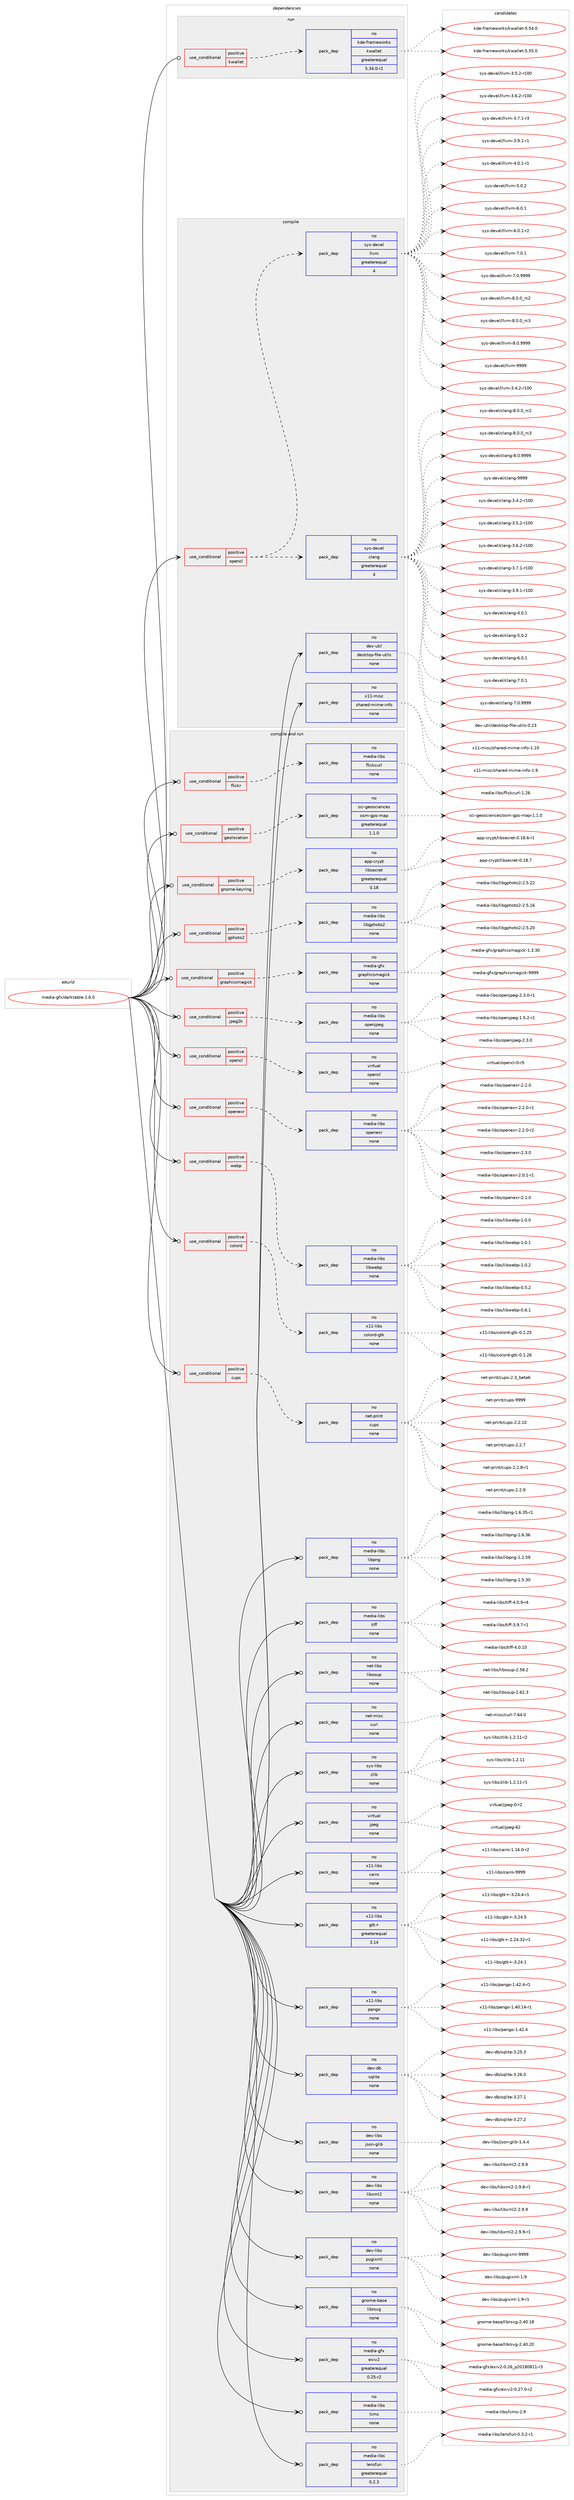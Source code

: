 digraph prolog {

# *************
# Graph options
# *************

newrank=true;
concentrate=true;
compound=true;
graph [rankdir=LR,fontname=Helvetica,fontsize=10,ranksep=1.5];#, ranksep=2.5, nodesep=0.2];
edge  [arrowhead=vee];
node  [fontname=Helvetica,fontsize=10];

# **********
# The ebuild
# **********

subgraph cluster_leftcol {
color=gray;
rank=same;
label=<<i>ebuild</i>>;
id [label="media-gfx/darktable-2.6.0", color=red, width=4, href="../media-gfx/darktable-2.6.0.svg"];
}

# ****************
# The dependencies
# ****************

subgraph cluster_midcol {
color=gray;
label=<<i>dependencies</i>>;
subgraph cluster_compile {
fillcolor="#eeeeee";
style=filled;
label=<<i>compile</i>>;
subgraph cond432153 {
dependency1602205 [label=<<TABLE BORDER="0" CELLBORDER="1" CELLSPACING="0" CELLPADDING="4"><TR><TD ROWSPAN="3" CELLPADDING="10">use_conditional</TD></TR><TR><TD>positive</TD></TR><TR><TD>opencl</TD></TR></TABLE>>, shape=none, color=red];
subgraph pack1144505 {
dependency1602206 [label=<<TABLE BORDER="0" CELLBORDER="1" CELLSPACING="0" CELLPADDING="4" WIDTH="220"><TR><TD ROWSPAN="6" CELLPADDING="30">pack_dep</TD></TR><TR><TD WIDTH="110">no</TD></TR><TR><TD>sys-devel</TD></TR><TR><TD>clang</TD></TR><TR><TD>greaterequal</TD></TR><TR><TD>4</TD></TR></TABLE>>, shape=none, color=blue];
}
dependency1602205:e -> dependency1602206:w [weight=20,style="dashed",arrowhead="vee"];
subgraph pack1144506 {
dependency1602207 [label=<<TABLE BORDER="0" CELLBORDER="1" CELLSPACING="0" CELLPADDING="4" WIDTH="220"><TR><TD ROWSPAN="6" CELLPADDING="30">pack_dep</TD></TR><TR><TD WIDTH="110">no</TD></TR><TR><TD>sys-devel</TD></TR><TR><TD>llvm</TD></TR><TR><TD>greaterequal</TD></TR><TR><TD>4</TD></TR></TABLE>>, shape=none, color=blue];
}
dependency1602205:e -> dependency1602207:w [weight=20,style="dashed",arrowhead="vee"];
}
id:e -> dependency1602205:w [weight=20,style="solid",arrowhead="vee"];
subgraph pack1144507 {
dependency1602208 [label=<<TABLE BORDER="0" CELLBORDER="1" CELLSPACING="0" CELLPADDING="4" WIDTH="220"><TR><TD ROWSPAN="6" CELLPADDING="30">pack_dep</TD></TR><TR><TD WIDTH="110">no</TD></TR><TR><TD>dev-util</TD></TR><TR><TD>desktop-file-utils</TD></TR><TR><TD>none</TD></TR><TR><TD></TD></TR></TABLE>>, shape=none, color=blue];
}
id:e -> dependency1602208:w [weight=20,style="solid",arrowhead="vee"];
subgraph pack1144508 {
dependency1602209 [label=<<TABLE BORDER="0" CELLBORDER="1" CELLSPACING="0" CELLPADDING="4" WIDTH="220"><TR><TD ROWSPAN="6" CELLPADDING="30">pack_dep</TD></TR><TR><TD WIDTH="110">no</TD></TR><TR><TD>x11-misc</TD></TR><TR><TD>shared-mime-info</TD></TR><TR><TD>none</TD></TR><TR><TD></TD></TR></TABLE>>, shape=none, color=blue];
}
id:e -> dependency1602209:w [weight=20,style="solid",arrowhead="vee"];
}
subgraph cluster_compileandrun {
fillcolor="#eeeeee";
style=filled;
label=<<i>compile and run</i>>;
subgraph cond432154 {
dependency1602210 [label=<<TABLE BORDER="0" CELLBORDER="1" CELLSPACING="0" CELLPADDING="4"><TR><TD ROWSPAN="3" CELLPADDING="10">use_conditional</TD></TR><TR><TD>positive</TD></TR><TR><TD>colord</TD></TR></TABLE>>, shape=none, color=red];
subgraph pack1144509 {
dependency1602211 [label=<<TABLE BORDER="0" CELLBORDER="1" CELLSPACING="0" CELLPADDING="4" WIDTH="220"><TR><TD ROWSPAN="6" CELLPADDING="30">pack_dep</TD></TR><TR><TD WIDTH="110">no</TD></TR><TR><TD>x11-libs</TD></TR><TR><TD>colord-gtk</TD></TR><TR><TD>none</TD></TR><TR><TD></TD></TR></TABLE>>, shape=none, color=blue];
}
dependency1602210:e -> dependency1602211:w [weight=20,style="dashed",arrowhead="vee"];
}
id:e -> dependency1602210:w [weight=20,style="solid",arrowhead="odotvee"];
subgraph cond432155 {
dependency1602212 [label=<<TABLE BORDER="0" CELLBORDER="1" CELLSPACING="0" CELLPADDING="4"><TR><TD ROWSPAN="3" CELLPADDING="10">use_conditional</TD></TR><TR><TD>positive</TD></TR><TR><TD>cups</TD></TR></TABLE>>, shape=none, color=red];
subgraph pack1144510 {
dependency1602213 [label=<<TABLE BORDER="0" CELLBORDER="1" CELLSPACING="0" CELLPADDING="4" WIDTH="220"><TR><TD ROWSPAN="6" CELLPADDING="30">pack_dep</TD></TR><TR><TD WIDTH="110">no</TD></TR><TR><TD>net-print</TD></TR><TR><TD>cups</TD></TR><TR><TD>none</TD></TR><TR><TD></TD></TR></TABLE>>, shape=none, color=blue];
}
dependency1602212:e -> dependency1602213:w [weight=20,style="dashed",arrowhead="vee"];
}
id:e -> dependency1602212:w [weight=20,style="solid",arrowhead="odotvee"];
subgraph cond432156 {
dependency1602214 [label=<<TABLE BORDER="0" CELLBORDER="1" CELLSPACING="0" CELLPADDING="4"><TR><TD ROWSPAN="3" CELLPADDING="10">use_conditional</TD></TR><TR><TD>positive</TD></TR><TR><TD>flickr</TD></TR></TABLE>>, shape=none, color=red];
subgraph pack1144511 {
dependency1602215 [label=<<TABLE BORDER="0" CELLBORDER="1" CELLSPACING="0" CELLPADDING="4" WIDTH="220"><TR><TD ROWSPAN="6" CELLPADDING="30">pack_dep</TD></TR><TR><TD WIDTH="110">no</TD></TR><TR><TD>media-libs</TD></TR><TR><TD>flickcurl</TD></TR><TR><TD>none</TD></TR><TR><TD></TD></TR></TABLE>>, shape=none, color=blue];
}
dependency1602214:e -> dependency1602215:w [weight=20,style="dashed",arrowhead="vee"];
}
id:e -> dependency1602214:w [weight=20,style="solid",arrowhead="odotvee"];
subgraph cond432157 {
dependency1602216 [label=<<TABLE BORDER="0" CELLBORDER="1" CELLSPACING="0" CELLPADDING="4"><TR><TD ROWSPAN="3" CELLPADDING="10">use_conditional</TD></TR><TR><TD>positive</TD></TR><TR><TD>geolocation</TD></TR></TABLE>>, shape=none, color=red];
subgraph pack1144512 {
dependency1602217 [label=<<TABLE BORDER="0" CELLBORDER="1" CELLSPACING="0" CELLPADDING="4" WIDTH="220"><TR><TD ROWSPAN="6" CELLPADDING="30">pack_dep</TD></TR><TR><TD WIDTH="110">no</TD></TR><TR><TD>sci-geosciences</TD></TR><TR><TD>osm-gps-map</TD></TR><TR><TD>greaterequal</TD></TR><TR><TD>1.1.0</TD></TR></TABLE>>, shape=none, color=blue];
}
dependency1602216:e -> dependency1602217:w [weight=20,style="dashed",arrowhead="vee"];
}
id:e -> dependency1602216:w [weight=20,style="solid",arrowhead="odotvee"];
subgraph cond432158 {
dependency1602218 [label=<<TABLE BORDER="0" CELLBORDER="1" CELLSPACING="0" CELLPADDING="4"><TR><TD ROWSPAN="3" CELLPADDING="10">use_conditional</TD></TR><TR><TD>positive</TD></TR><TR><TD>gnome-keyring</TD></TR></TABLE>>, shape=none, color=red];
subgraph pack1144513 {
dependency1602219 [label=<<TABLE BORDER="0" CELLBORDER="1" CELLSPACING="0" CELLPADDING="4" WIDTH="220"><TR><TD ROWSPAN="6" CELLPADDING="30">pack_dep</TD></TR><TR><TD WIDTH="110">no</TD></TR><TR><TD>app-crypt</TD></TR><TR><TD>libsecret</TD></TR><TR><TD>greaterequal</TD></TR><TR><TD>0.18</TD></TR></TABLE>>, shape=none, color=blue];
}
dependency1602218:e -> dependency1602219:w [weight=20,style="dashed",arrowhead="vee"];
}
id:e -> dependency1602218:w [weight=20,style="solid",arrowhead="odotvee"];
subgraph cond432159 {
dependency1602220 [label=<<TABLE BORDER="0" CELLBORDER="1" CELLSPACING="0" CELLPADDING="4"><TR><TD ROWSPAN="3" CELLPADDING="10">use_conditional</TD></TR><TR><TD>positive</TD></TR><TR><TD>gphoto2</TD></TR></TABLE>>, shape=none, color=red];
subgraph pack1144514 {
dependency1602221 [label=<<TABLE BORDER="0" CELLBORDER="1" CELLSPACING="0" CELLPADDING="4" WIDTH="220"><TR><TD ROWSPAN="6" CELLPADDING="30">pack_dep</TD></TR><TR><TD WIDTH="110">no</TD></TR><TR><TD>media-libs</TD></TR><TR><TD>libgphoto2</TD></TR><TR><TD>none</TD></TR><TR><TD></TD></TR></TABLE>>, shape=none, color=blue];
}
dependency1602220:e -> dependency1602221:w [weight=20,style="dashed",arrowhead="vee"];
}
id:e -> dependency1602220:w [weight=20,style="solid",arrowhead="odotvee"];
subgraph cond432160 {
dependency1602222 [label=<<TABLE BORDER="0" CELLBORDER="1" CELLSPACING="0" CELLPADDING="4"><TR><TD ROWSPAN="3" CELLPADDING="10">use_conditional</TD></TR><TR><TD>positive</TD></TR><TR><TD>graphicsmagick</TD></TR></TABLE>>, shape=none, color=red];
subgraph pack1144515 {
dependency1602223 [label=<<TABLE BORDER="0" CELLBORDER="1" CELLSPACING="0" CELLPADDING="4" WIDTH="220"><TR><TD ROWSPAN="6" CELLPADDING="30">pack_dep</TD></TR><TR><TD WIDTH="110">no</TD></TR><TR><TD>media-gfx</TD></TR><TR><TD>graphicsmagick</TD></TR><TR><TD>none</TD></TR><TR><TD></TD></TR></TABLE>>, shape=none, color=blue];
}
dependency1602222:e -> dependency1602223:w [weight=20,style="dashed",arrowhead="vee"];
}
id:e -> dependency1602222:w [weight=20,style="solid",arrowhead="odotvee"];
subgraph cond432161 {
dependency1602224 [label=<<TABLE BORDER="0" CELLBORDER="1" CELLSPACING="0" CELLPADDING="4"><TR><TD ROWSPAN="3" CELLPADDING="10">use_conditional</TD></TR><TR><TD>positive</TD></TR><TR><TD>jpeg2k</TD></TR></TABLE>>, shape=none, color=red];
subgraph pack1144516 {
dependency1602225 [label=<<TABLE BORDER="0" CELLBORDER="1" CELLSPACING="0" CELLPADDING="4" WIDTH="220"><TR><TD ROWSPAN="6" CELLPADDING="30">pack_dep</TD></TR><TR><TD WIDTH="110">no</TD></TR><TR><TD>media-libs</TD></TR><TR><TD>openjpeg</TD></TR><TR><TD>none</TD></TR><TR><TD></TD></TR></TABLE>>, shape=none, color=blue];
}
dependency1602224:e -> dependency1602225:w [weight=20,style="dashed",arrowhead="vee"];
}
id:e -> dependency1602224:w [weight=20,style="solid",arrowhead="odotvee"];
subgraph cond432162 {
dependency1602226 [label=<<TABLE BORDER="0" CELLBORDER="1" CELLSPACING="0" CELLPADDING="4"><TR><TD ROWSPAN="3" CELLPADDING="10">use_conditional</TD></TR><TR><TD>positive</TD></TR><TR><TD>opencl</TD></TR></TABLE>>, shape=none, color=red];
subgraph pack1144517 {
dependency1602227 [label=<<TABLE BORDER="0" CELLBORDER="1" CELLSPACING="0" CELLPADDING="4" WIDTH="220"><TR><TD ROWSPAN="6" CELLPADDING="30">pack_dep</TD></TR><TR><TD WIDTH="110">no</TD></TR><TR><TD>virtual</TD></TR><TR><TD>opencl</TD></TR><TR><TD>none</TD></TR><TR><TD></TD></TR></TABLE>>, shape=none, color=blue];
}
dependency1602226:e -> dependency1602227:w [weight=20,style="dashed",arrowhead="vee"];
}
id:e -> dependency1602226:w [weight=20,style="solid",arrowhead="odotvee"];
subgraph cond432163 {
dependency1602228 [label=<<TABLE BORDER="0" CELLBORDER="1" CELLSPACING="0" CELLPADDING="4"><TR><TD ROWSPAN="3" CELLPADDING="10">use_conditional</TD></TR><TR><TD>positive</TD></TR><TR><TD>openexr</TD></TR></TABLE>>, shape=none, color=red];
subgraph pack1144518 {
dependency1602229 [label=<<TABLE BORDER="0" CELLBORDER="1" CELLSPACING="0" CELLPADDING="4" WIDTH="220"><TR><TD ROWSPAN="6" CELLPADDING="30">pack_dep</TD></TR><TR><TD WIDTH="110">no</TD></TR><TR><TD>media-libs</TD></TR><TR><TD>openexr</TD></TR><TR><TD>none</TD></TR><TR><TD></TD></TR></TABLE>>, shape=none, color=blue];
}
dependency1602228:e -> dependency1602229:w [weight=20,style="dashed",arrowhead="vee"];
}
id:e -> dependency1602228:w [weight=20,style="solid",arrowhead="odotvee"];
subgraph cond432164 {
dependency1602230 [label=<<TABLE BORDER="0" CELLBORDER="1" CELLSPACING="0" CELLPADDING="4"><TR><TD ROWSPAN="3" CELLPADDING="10">use_conditional</TD></TR><TR><TD>positive</TD></TR><TR><TD>webp</TD></TR></TABLE>>, shape=none, color=red];
subgraph pack1144519 {
dependency1602231 [label=<<TABLE BORDER="0" CELLBORDER="1" CELLSPACING="0" CELLPADDING="4" WIDTH="220"><TR><TD ROWSPAN="6" CELLPADDING="30">pack_dep</TD></TR><TR><TD WIDTH="110">no</TD></TR><TR><TD>media-libs</TD></TR><TR><TD>libwebp</TD></TR><TR><TD>none</TD></TR><TR><TD></TD></TR></TABLE>>, shape=none, color=blue];
}
dependency1602230:e -> dependency1602231:w [weight=20,style="dashed",arrowhead="vee"];
}
id:e -> dependency1602230:w [weight=20,style="solid",arrowhead="odotvee"];
subgraph pack1144520 {
dependency1602232 [label=<<TABLE BORDER="0" CELLBORDER="1" CELLSPACING="0" CELLPADDING="4" WIDTH="220"><TR><TD ROWSPAN="6" CELLPADDING="30">pack_dep</TD></TR><TR><TD WIDTH="110">no</TD></TR><TR><TD>dev-db</TD></TR><TR><TD>sqlite</TD></TR><TR><TD>none</TD></TR><TR><TD></TD></TR></TABLE>>, shape=none, color=blue];
}
id:e -> dependency1602232:w [weight=20,style="solid",arrowhead="odotvee"];
subgraph pack1144521 {
dependency1602233 [label=<<TABLE BORDER="0" CELLBORDER="1" CELLSPACING="0" CELLPADDING="4" WIDTH="220"><TR><TD ROWSPAN="6" CELLPADDING="30">pack_dep</TD></TR><TR><TD WIDTH="110">no</TD></TR><TR><TD>dev-libs</TD></TR><TR><TD>json-glib</TD></TR><TR><TD>none</TD></TR><TR><TD></TD></TR></TABLE>>, shape=none, color=blue];
}
id:e -> dependency1602233:w [weight=20,style="solid",arrowhead="odotvee"];
subgraph pack1144522 {
dependency1602234 [label=<<TABLE BORDER="0" CELLBORDER="1" CELLSPACING="0" CELLPADDING="4" WIDTH="220"><TR><TD ROWSPAN="6" CELLPADDING="30">pack_dep</TD></TR><TR><TD WIDTH="110">no</TD></TR><TR><TD>dev-libs</TD></TR><TR><TD>libxml2</TD></TR><TR><TD>none</TD></TR><TR><TD></TD></TR></TABLE>>, shape=none, color=blue];
}
id:e -> dependency1602234:w [weight=20,style="solid",arrowhead="odotvee"];
subgraph pack1144523 {
dependency1602235 [label=<<TABLE BORDER="0" CELLBORDER="1" CELLSPACING="0" CELLPADDING="4" WIDTH="220"><TR><TD ROWSPAN="6" CELLPADDING="30">pack_dep</TD></TR><TR><TD WIDTH="110">no</TD></TR><TR><TD>dev-libs</TD></TR><TR><TD>pugixml</TD></TR><TR><TD>none</TD></TR><TR><TD></TD></TR></TABLE>>, shape=none, color=blue];
}
id:e -> dependency1602235:w [weight=20,style="solid",arrowhead="odotvee"];
subgraph pack1144524 {
dependency1602236 [label=<<TABLE BORDER="0" CELLBORDER="1" CELLSPACING="0" CELLPADDING="4" WIDTH="220"><TR><TD ROWSPAN="6" CELLPADDING="30">pack_dep</TD></TR><TR><TD WIDTH="110">no</TD></TR><TR><TD>gnome-base</TD></TR><TR><TD>librsvg</TD></TR><TR><TD>none</TD></TR><TR><TD></TD></TR></TABLE>>, shape=none, color=blue];
}
id:e -> dependency1602236:w [weight=20,style="solid",arrowhead="odotvee"];
subgraph pack1144525 {
dependency1602237 [label=<<TABLE BORDER="0" CELLBORDER="1" CELLSPACING="0" CELLPADDING="4" WIDTH="220"><TR><TD ROWSPAN="6" CELLPADDING="30">pack_dep</TD></TR><TR><TD WIDTH="110">no</TD></TR><TR><TD>media-gfx</TD></TR><TR><TD>exiv2</TD></TR><TR><TD>greaterequal</TD></TR><TR><TD>0.25-r2</TD></TR></TABLE>>, shape=none, color=blue];
}
id:e -> dependency1602237:w [weight=20,style="solid",arrowhead="odotvee"];
subgraph pack1144526 {
dependency1602238 [label=<<TABLE BORDER="0" CELLBORDER="1" CELLSPACING="0" CELLPADDING="4" WIDTH="220"><TR><TD ROWSPAN="6" CELLPADDING="30">pack_dep</TD></TR><TR><TD WIDTH="110">no</TD></TR><TR><TD>media-libs</TD></TR><TR><TD>lcms</TD></TR><TR><TD>none</TD></TR><TR><TD></TD></TR></TABLE>>, shape=none, color=blue];
}
id:e -> dependency1602238:w [weight=20,style="solid",arrowhead="odotvee"];
subgraph pack1144527 {
dependency1602239 [label=<<TABLE BORDER="0" CELLBORDER="1" CELLSPACING="0" CELLPADDING="4" WIDTH="220"><TR><TD ROWSPAN="6" CELLPADDING="30">pack_dep</TD></TR><TR><TD WIDTH="110">no</TD></TR><TR><TD>media-libs</TD></TR><TR><TD>lensfun</TD></TR><TR><TD>greaterequal</TD></TR><TR><TD>0.2.3</TD></TR></TABLE>>, shape=none, color=blue];
}
id:e -> dependency1602239:w [weight=20,style="solid",arrowhead="odotvee"];
subgraph pack1144528 {
dependency1602240 [label=<<TABLE BORDER="0" CELLBORDER="1" CELLSPACING="0" CELLPADDING="4" WIDTH="220"><TR><TD ROWSPAN="6" CELLPADDING="30">pack_dep</TD></TR><TR><TD WIDTH="110">no</TD></TR><TR><TD>media-libs</TD></TR><TR><TD>libpng</TD></TR><TR><TD>none</TD></TR><TR><TD></TD></TR></TABLE>>, shape=none, color=blue];
}
id:e -> dependency1602240:w [weight=20,style="solid",arrowhead="odotvee"];
subgraph pack1144529 {
dependency1602241 [label=<<TABLE BORDER="0" CELLBORDER="1" CELLSPACING="0" CELLPADDING="4" WIDTH="220"><TR><TD ROWSPAN="6" CELLPADDING="30">pack_dep</TD></TR><TR><TD WIDTH="110">no</TD></TR><TR><TD>media-libs</TD></TR><TR><TD>tiff</TD></TR><TR><TD>none</TD></TR><TR><TD></TD></TR></TABLE>>, shape=none, color=blue];
}
id:e -> dependency1602241:w [weight=20,style="solid",arrowhead="odotvee"];
subgraph pack1144530 {
dependency1602242 [label=<<TABLE BORDER="0" CELLBORDER="1" CELLSPACING="0" CELLPADDING="4" WIDTH="220"><TR><TD ROWSPAN="6" CELLPADDING="30">pack_dep</TD></TR><TR><TD WIDTH="110">no</TD></TR><TR><TD>net-libs</TD></TR><TR><TD>libsoup</TD></TR><TR><TD>none</TD></TR><TR><TD></TD></TR></TABLE>>, shape=none, color=blue];
}
id:e -> dependency1602242:w [weight=20,style="solid",arrowhead="odotvee"];
subgraph pack1144531 {
dependency1602243 [label=<<TABLE BORDER="0" CELLBORDER="1" CELLSPACING="0" CELLPADDING="4" WIDTH="220"><TR><TD ROWSPAN="6" CELLPADDING="30">pack_dep</TD></TR><TR><TD WIDTH="110">no</TD></TR><TR><TD>net-misc</TD></TR><TR><TD>curl</TD></TR><TR><TD>none</TD></TR><TR><TD></TD></TR></TABLE>>, shape=none, color=blue];
}
id:e -> dependency1602243:w [weight=20,style="solid",arrowhead="odotvee"];
subgraph pack1144532 {
dependency1602244 [label=<<TABLE BORDER="0" CELLBORDER="1" CELLSPACING="0" CELLPADDING="4" WIDTH="220"><TR><TD ROWSPAN="6" CELLPADDING="30">pack_dep</TD></TR><TR><TD WIDTH="110">no</TD></TR><TR><TD>sys-libs</TD></TR><TR><TD>zlib</TD></TR><TR><TD>none</TD></TR><TR><TD></TD></TR></TABLE>>, shape=none, color=blue];
}
id:e -> dependency1602244:w [weight=20,style="solid",arrowhead="odotvee"];
subgraph pack1144533 {
dependency1602245 [label=<<TABLE BORDER="0" CELLBORDER="1" CELLSPACING="0" CELLPADDING="4" WIDTH="220"><TR><TD ROWSPAN="6" CELLPADDING="30">pack_dep</TD></TR><TR><TD WIDTH="110">no</TD></TR><TR><TD>virtual</TD></TR><TR><TD>jpeg</TD></TR><TR><TD>none</TD></TR><TR><TD></TD></TR></TABLE>>, shape=none, color=blue];
}
id:e -> dependency1602245:w [weight=20,style="solid",arrowhead="odotvee"];
subgraph pack1144534 {
dependency1602246 [label=<<TABLE BORDER="0" CELLBORDER="1" CELLSPACING="0" CELLPADDING="4" WIDTH="220"><TR><TD ROWSPAN="6" CELLPADDING="30">pack_dep</TD></TR><TR><TD WIDTH="110">no</TD></TR><TR><TD>x11-libs</TD></TR><TR><TD>cairo</TD></TR><TR><TD>none</TD></TR><TR><TD></TD></TR></TABLE>>, shape=none, color=blue];
}
id:e -> dependency1602246:w [weight=20,style="solid",arrowhead="odotvee"];
subgraph pack1144535 {
dependency1602247 [label=<<TABLE BORDER="0" CELLBORDER="1" CELLSPACING="0" CELLPADDING="4" WIDTH="220"><TR><TD ROWSPAN="6" CELLPADDING="30">pack_dep</TD></TR><TR><TD WIDTH="110">no</TD></TR><TR><TD>x11-libs</TD></TR><TR><TD>gtk+</TD></TR><TR><TD>greaterequal</TD></TR><TR><TD>3.14</TD></TR></TABLE>>, shape=none, color=blue];
}
id:e -> dependency1602247:w [weight=20,style="solid",arrowhead="odotvee"];
subgraph pack1144536 {
dependency1602248 [label=<<TABLE BORDER="0" CELLBORDER="1" CELLSPACING="0" CELLPADDING="4" WIDTH="220"><TR><TD ROWSPAN="6" CELLPADDING="30">pack_dep</TD></TR><TR><TD WIDTH="110">no</TD></TR><TR><TD>x11-libs</TD></TR><TR><TD>pango</TD></TR><TR><TD>none</TD></TR><TR><TD></TD></TR></TABLE>>, shape=none, color=blue];
}
id:e -> dependency1602248:w [weight=20,style="solid",arrowhead="odotvee"];
}
subgraph cluster_run {
fillcolor="#eeeeee";
style=filled;
label=<<i>run</i>>;
subgraph cond432165 {
dependency1602249 [label=<<TABLE BORDER="0" CELLBORDER="1" CELLSPACING="0" CELLPADDING="4"><TR><TD ROWSPAN="3" CELLPADDING="10">use_conditional</TD></TR><TR><TD>positive</TD></TR><TR><TD>kwallet</TD></TR></TABLE>>, shape=none, color=red];
subgraph pack1144537 {
dependency1602250 [label=<<TABLE BORDER="0" CELLBORDER="1" CELLSPACING="0" CELLPADDING="4" WIDTH="220"><TR><TD ROWSPAN="6" CELLPADDING="30">pack_dep</TD></TR><TR><TD WIDTH="110">no</TD></TR><TR><TD>kde-frameworks</TD></TR><TR><TD>kwallet</TD></TR><TR><TD>greaterequal</TD></TR><TR><TD>5.34.0-r1</TD></TR></TABLE>>, shape=none, color=blue];
}
dependency1602249:e -> dependency1602250:w [weight=20,style="dashed",arrowhead="vee"];
}
id:e -> dependency1602249:w [weight=20,style="solid",arrowhead="odot"];
}
}

# **************
# The candidates
# **************

subgraph cluster_choices {
rank=same;
color=gray;
label=<<i>candidates</i>>;

subgraph choice1144505 {
color=black;
nodesep=1;
choice1151211154510010111810110847991089711010345514652465045114494848 [label="sys-devel/clang-3.4.2-r100", color=red, width=4,href="../sys-devel/clang-3.4.2-r100.svg"];
choice1151211154510010111810110847991089711010345514653465045114494848 [label="sys-devel/clang-3.5.2-r100", color=red, width=4,href="../sys-devel/clang-3.5.2-r100.svg"];
choice1151211154510010111810110847991089711010345514654465045114494848 [label="sys-devel/clang-3.6.2-r100", color=red, width=4,href="../sys-devel/clang-3.6.2-r100.svg"];
choice1151211154510010111810110847991089711010345514655464945114494848 [label="sys-devel/clang-3.7.1-r100", color=red, width=4,href="../sys-devel/clang-3.7.1-r100.svg"];
choice1151211154510010111810110847991089711010345514657464945114494848 [label="sys-devel/clang-3.9.1-r100", color=red, width=4,href="../sys-devel/clang-3.9.1-r100.svg"];
choice11512111545100101118101108479910897110103455246484649 [label="sys-devel/clang-4.0.1", color=red, width=4,href="../sys-devel/clang-4.0.1.svg"];
choice11512111545100101118101108479910897110103455346484650 [label="sys-devel/clang-5.0.2", color=red, width=4,href="../sys-devel/clang-5.0.2.svg"];
choice11512111545100101118101108479910897110103455446484649 [label="sys-devel/clang-6.0.1", color=red, width=4,href="../sys-devel/clang-6.0.1.svg"];
choice11512111545100101118101108479910897110103455546484649 [label="sys-devel/clang-7.0.1", color=red, width=4,href="../sys-devel/clang-7.0.1.svg"];
choice11512111545100101118101108479910897110103455546484657575757 [label="sys-devel/clang-7.0.9999", color=red, width=4,href="../sys-devel/clang-7.0.9999.svg"];
choice11512111545100101118101108479910897110103455646484648951149950 [label="sys-devel/clang-8.0.0_rc2", color=red, width=4,href="../sys-devel/clang-8.0.0_rc2.svg"];
choice11512111545100101118101108479910897110103455646484648951149951 [label="sys-devel/clang-8.0.0_rc3", color=red, width=4,href="../sys-devel/clang-8.0.0_rc3.svg"];
choice11512111545100101118101108479910897110103455646484657575757 [label="sys-devel/clang-8.0.9999", color=red, width=4,href="../sys-devel/clang-8.0.9999.svg"];
choice115121115451001011181011084799108971101034557575757 [label="sys-devel/clang-9999", color=red, width=4,href="../sys-devel/clang-9999.svg"];
dependency1602206:e -> choice1151211154510010111810110847991089711010345514652465045114494848:w [style=dotted,weight="100"];
dependency1602206:e -> choice1151211154510010111810110847991089711010345514653465045114494848:w [style=dotted,weight="100"];
dependency1602206:e -> choice1151211154510010111810110847991089711010345514654465045114494848:w [style=dotted,weight="100"];
dependency1602206:e -> choice1151211154510010111810110847991089711010345514655464945114494848:w [style=dotted,weight="100"];
dependency1602206:e -> choice1151211154510010111810110847991089711010345514657464945114494848:w [style=dotted,weight="100"];
dependency1602206:e -> choice11512111545100101118101108479910897110103455246484649:w [style=dotted,weight="100"];
dependency1602206:e -> choice11512111545100101118101108479910897110103455346484650:w [style=dotted,weight="100"];
dependency1602206:e -> choice11512111545100101118101108479910897110103455446484649:w [style=dotted,weight="100"];
dependency1602206:e -> choice11512111545100101118101108479910897110103455546484649:w [style=dotted,weight="100"];
dependency1602206:e -> choice11512111545100101118101108479910897110103455546484657575757:w [style=dotted,weight="100"];
dependency1602206:e -> choice11512111545100101118101108479910897110103455646484648951149950:w [style=dotted,weight="100"];
dependency1602206:e -> choice11512111545100101118101108479910897110103455646484648951149951:w [style=dotted,weight="100"];
dependency1602206:e -> choice11512111545100101118101108479910897110103455646484657575757:w [style=dotted,weight="100"];
dependency1602206:e -> choice115121115451001011181011084799108971101034557575757:w [style=dotted,weight="100"];
}
subgraph choice1144506 {
color=black;
nodesep=1;
choice115121115451001011181011084710810811810945514652465045114494848 [label="sys-devel/llvm-3.4.2-r100", color=red, width=4,href="../sys-devel/llvm-3.4.2-r100.svg"];
choice115121115451001011181011084710810811810945514653465045114494848 [label="sys-devel/llvm-3.5.2-r100", color=red, width=4,href="../sys-devel/llvm-3.5.2-r100.svg"];
choice115121115451001011181011084710810811810945514654465045114494848 [label="sys-devel/llvm-3.6.2-r100", color=red, width=4,href="../sys-devel/llvm-3.6.2-r100.svg"];
choice11512111545100101118101108471081081181094551465546494511451 [label="sys-devel/llvm-3.7.1-r3", color=red, width=4,href="../sys-devel/llvm-3.7.1-r3.svg"];
choice11512111545100101118101108471081081181094551465746494511449 [label="sys-devel/llvm-3.9.1-r1", color=red, width=4,href="../sys-devel/llvm-3.9.1-r1.svg"];
choice11512111545100101118101108471081081181094552464846494511449 [label="sys-devel/llvm-4.0.1-r1", color=red, width=4,href="../sys-devel/llvm-4.0.1-r1.svg"];
choice1151211154510010111810110847108108118109455346484650 [label="sys-devel/llvm-5.0.2", color=red, width=4,href="../sys-devel/llvm-5.0.2.svg"];
choice1151211154510010111810110847108108118109455446484649 [label="sys-devel/llvm-6.0.1", color=red, width=4,href="../sys-devel/llvm-6.0.1.svg"];
choice11512111545100101118101108471081081181094554464846494511450 [label="sys-devel/llvm-6.0.1-r2", color=red, width=4,href="../sys-devel/llvm-6.0.1-r2.svg"];
choice1151211154510010111810110847108108118109455546484649 [label="sys-devel/llvm-7.0.1", color=red, width=4,href="../sys-devel/llvm-7.0.1.svg"];
choice1151211154510010111810110847108108118109455546484657575757 [label="sys-devel/llvm-7.0.9999", color=red, width=4,href="../sys-devel/llvm-7.0.9999.svg"];
choice1151211154510010111810110847108108118109455646484648951149950 [label="sys-devel/llvm-8.0.0_rc2", color=red, width=4,href="../sys-devel/llvm-8.0.0_rc2.svg"];
choice1151211154510010111810110847108108118109455646484648951149951 [label="sys-devel/llvm-8.0.0_rc3", color=red, width=4,href="../sys-devel/llvm-8.0.0_rc3.svg"];
choice1151211154510010111810110847108108118109455646484657575757 [label="sys-devel/llvm-8.0.9999", color=red, width=4,href="../sys-devel/llvm-8.0.9999.svg"];
choice11512111545100101118101108471081081181094557575757 [label="sys-devel/llvm-9999", color=red, width=4,href="../sys-devel/llvm-9999.svg"];
dependency1602207:e -> choice115121115451001011181011084710810811810945514652465045114494848:w [style=dotted,weight="100"];
dependency1602207:e -> choice115121115451001011181011084710810811810945514653465045114494848:w [style=dotted,weight="100"];
dependency1602207:e -> choice115121115451001011181011084710810811810945514654465045114494848:w [style=dotted,weight="100"];
dependency1602207:e -> choice11512111545100101118101108471081081181094551465546494511451:w [style=dotted,weight="100"];
dependency1602207:e -> choice11512111545100101118101108471081081181094551465746494511449:w [style=dotted,weight="100"];
dependency1602207:e -> choice11512111545100101118101108471081081181094552464846494511449:w [style=dotted,weight="100"];
dependency1602207:e -> choice1151211154510010111810110847108108118109455346484650:w [style=dotted,weight="100"];
dependency1602207:e -> choice1151211154510010111810110847108108118109455446484649:w [style=dotted,weight="100"];
dependency1602207:e -> choice11512111545100101118101108471081081181094554464846494511450:w [style=dotted,weight="100"];
dependency1602207:e -> choice1151211154510010111810110847108108118109455546484649:w [style=dotted,weight="100"];
dependency1602207:e -> choice1151211154510010111810110847108108118109455546484657575757:w [style=dotted,weight="100"];
dependency1602207:e -> choice1151211154510010111810110847108108118109455646484648951149950:w [style=dotted,weight="100"];
dependency1602207:e -> choice1151211154510010111810110847108108118109455646484648951149951:w [style=dotted,weight="100"];
dependency1602207:e -> choice1151211154510010111810110847108108118109455646484657575757:w [style=dotted,weight="100"];
dependency1602207:e -> choice11512111545100101118101108471081081181094557575757:w [style=dotted,weight="100"];
}
subgraph choice1144507 {
color=black;
nodesep=1;
choice100101118451171161051084710010111510711611111245102105108101451171161051081154548465051 [label="dev-util/desktop-file-utils-0.23", color=red, width=4,href="../dev-util/desktop-file-utils-0.23.svg"];
dependency1602208:e -> choice100101118451171161051084710010111510711611111245102105108101451171161051081154548465051:w [style=dotted,weight="100"];
}
subgraph choice1144508 {
color=black;
nodesep=1;
choice12049494510910511599471151049711410110045109105109101451051101021114549464948 [label="x11-misc/shared-mime-info-1.10", color=red, width=4,href="../x11-misc/shared-mime-info-1.10.svg"];
choice120494945109105115994711510497114101100451091051091014510511010211145494657 [label="x11-misc/shared-mime-info-1.9", color=red, width=4,href="../x11-misc/shared-mime-info-1.9.svg"];
dependency1602209:e -> choice12049494510910511599471151049711410110045109105109101451051101021114549464948:w [style=dotted,weight="100"];
dependency1602209:e -> choice120494945109105115994711510497114101100451091051091014510511010211145494657:w [style=dotted,weight="100"];
}
subgraph choice1144509 {
color=black;
nodesep=1;
choice1204949451081059811547991111081111141004510311610745484649465053 [label="x11-libs/colord-gtk-0.1.25", color=red, width=4,href="../x11-libs/colord-gtk-0.1.25.svg"];
choice1204949451081059811547991111081111141004510311610745484649465054 [label="x11-libs/colord-gtk-0.1.26", color=red, width=4,href="../x11-libs/colord-gtk-0.1.26.svg"];
dependency1602211:e -> choice1204949451081059811547991111081111141004510311610745484649465053:w [style=dotted,weight="100"];
dependency1602211:e -> choice1204949451081059811547991111081111141004510311610745484649465054:w [style=dotted,weight="100"];
}
subgraph choice1144510 {
color=black;
nodesep=1;
choice11010111645112114105110116479911711211545504650464948 [label="net-print/cups-2.2.10", color=red, width=4,href="../net-print/cups-2.2.10.svg"];
choice110101116451121141051101164799117112115455046504655 [label="net-print/cups-2.2.7", color=red, width=4,href="../net-print/cups-2.2.7.svg"];
choice1101011164511211410511011647991171121154550465046564511449 [label="net-print/cups-2.2.8-r1", color=red, width=4,href="../net-print/cups-2.2.8-r1.svg"];
choice110101116451121141051101164799117112115455046504657 [label="net-print/cups-2.2.9", color=red, width=4,href="../net-print/cups-2.2.9.svg"];
choice1101011164511211410511011647991171121154550465195981011169754 [label="net-print/cups-2.3_beta6", color=red, width=4,href="../net-print/cups-2.3_beta6.svg"];
choice1101011164511211410511011647991171121154557575757 [label="net-print/cups-9999", color=red, width=4,href="../net-print/cups-9999.svg"];
dependency1602213:e -> choice11010111645112114105110116479911711211545504650464948:w [style=dotted,weight="100"];
dependency1602213:e -> choice110101116451121141051101164799117112115455046504655:w [style=dotted,weight="100"];
dependency1602213:e -> choice1101011164511211410511011647991171121154550465046564511449:w [style=dotted,weight="100"];
dependency1602213:e -> choice110101116451121141051101164799117112115455046504657:w [style=dotted,weight="100"];
dependency1602213:e -> choice1101011164511211410511011647991171121154550465195981011169754:w [style=dotted,weight="100"];
dependency1602213:e -> choice1101011164511211410511011647991171121154557575757:w [style=dotted,weight="100"];
}
subgraph choice1144511 {
color=black;
nodesep=1;
choice1091011001059745108105981154710210810599107991171141084549465054 [label="media-libs/flickcurl-1.26", color=red, width=4,href="../media-libs/flickcurl-1.26.svg"];
dependency1602215:e -> choice1091011001059745108105981154710210810599107991171141084549465054:w [style=dotted,weight="100"];
}
subgraph choice1144512 {
color=black;
nodesep=1;
choice1159910545103101111115991051011109910111547111115109451031121154510997112454946494648 [label="sci-geosciences/osm-gps-map-1.1.0", color=red, width=4,href="../sci-geosciences/osm-gps-map-1.1.0.svg"];
dependency1602217:e -> choice1159910545103101111115991051011109910111547111115109451031121154510997112454946494648:w [style=dotted,weight="100"];
}
subgraph choice1144513 {
color=black;
nodesep=1;
choice971121124599114121112116471081059811510199114101116454846495646544511449 [label="app-crypt/libsecret-0.18.6-r1", color=red, width=4,href="../app-crypt/libsecret-0.18.6-r1.svg"];
choice97112112459911412111211647108105981151019911410111645484649564655 [label="app-crypt/libsecret-0.18.7", color=red, width=4,href="../app-crypt/libsecret-0.18.7.svg"];
dependency1602219:e -> choice971121124599114121112116471081059811510199114101116454846495646544511449:w [style=dotted,weight="100"];
dependency1602219:e -> choice97112112459911412111211647108105981151019911410111645484649564655:w [style=dotted,weight="100"];
}
subgraph choice1144514 {
color=black;
nodesep=1;
choice10910110010597451081059811547108105981031121041111161115045504653464954 [label="media-libs/libgphoto2-2.5.16", color=red, width=4,href="../media-libs/libgphoto2-2.5.16.svg"];
choice10910110010597451081059811547108105981031121041111161115045504653465048 [label="media-libs/libgphoto2-2.5.20", color=red, width=4,href="../media-libs/libgphoto2-2.5.20.svg"];
choice10910110010597451081059811547108105981031121041111161115045504653465050 [label="media-libs/libgphoto2-2.5.22", color=red, width=4,href="../media-libs/libgphoto2-2.5.22.svg"];
dependency1602221:e -> choice10910110010597451081059811547108105981031121041111161115045504653464954:w [style=dotted,weight="100"];
dependency1602221:e -> choice10910110010597451081059811547108105981031121041111161115045504653465048:w [style=dotted,weight="100"];
dependency1602221:e -> choice10910110010597451081059811547108105981031121041111161115045504653465050:w [style=dotted,weight="100"];
}
subgraph choice1144515 {
color=black;
nodesep=1;
choice1091011001059745103102120471031149711210410599115109971031059910745494651465148 [label="media-gfx/graphicsmagick-1.3.30", color=red, width=4,href="../media-gfx/graphicsmagick-1.3.30.svg"];
choice109101100105974510310212047103114971121041059911510997103105991074557575757 [label="media-gfx/graphicsmagick-9999", color=red, width=4,href="../media-gfx/graphicsmagick-9999.svg"];
dependency1602223:e -> choice1091011001059745103102120471031149711210410599115109971031059910745494651465148:w [style=dotted,weight="100"];
dependency1602223:e -> choice109101100105974510310212047103114971121041059911510997103105991074557575757:w [style=dotted,weight="100"];
}
subgraph choice1144516 {
color=black;
nodesep=1;
choice109101100105974510810598115471111121011101061121011034549465346504511449 [label="media-libs/openjpeg-1.5.2-r1", color=red, width=4,href="../media-libs/openjpeg-1.5.2-r1.svg"];
choice10910110010597451081059811547111112101110106112101103455046514648 [label="media-libs/openjpeg-2.3.0", color=red, width=4,href="../media-libs/openjpeg-2.3.0.svg"];
choice109101100105974510810598115471111121011101061121011034550465146484511449 [label="media-libs/openjpeg-2.3.0-r1", color=red, width=4,href="../media-libs/openjpeg-2.3.0-r1.svg"];
dependency1602225:e -> choice109101100105974510810598115471111121011101061121011034549465346504511449:w [style=dotted,weight="100"];
dependency1602225:e -> choice10910110010597451081059811547111112101110106112101103455046514648:w [style=dotted,weight="100"];
dependency1602225:e -> choice109101100105974510810598115471111121011101061121011034550465146484511449:w [style=dotted,weight="100"];
}
subgraph choice1144517 {
color=black;
nodesep=1;
choice11810511411611797108471111121011109910845484511453 [label="virtual/opencl-0-r5", color=red, width=4,href="../virtual/opencl-0-r5.svg"];
dependency1602227:e -> choice11810511411611797108471111121011109910845484511453:w [style=dotted,weight="100"];
}
subgraph choice1144518 {
color=black;
nodesep=1;
choice109101100105974510810598115471111121011101011201144550464846494511449 [label="media-libs/openexr-2.0.1-r1", color=red, width=4,href="../media-libs/openexr-2.0.1-r1.svg"];
choice10910110010597451081059811547111112101110101120114455046494648 [label="media-libs/openexr-2.1.0", color=red, width=4,href="../media-libs/openexr-2.1.0.svg"];
choice10910110010597451081059811547111112101110101120114455046504648 [label="media-libs/openexr-2.2.0", color=red, width=4,href="../media-libs/openexr-2.2.0.svg"];
choice109101100105974510810598115471111121011101011201144550465046484511449 [label="media-libs/openexr-2.2.0-r1", color=red, width=4,href="../media-libs/openexr-2.2.0-r1.svg"];
choice109101100105974510810598115471111121011101011201144550465046484511450 [label="media-libs/openexr-2.2.0-r2", color=red, width=4,href="../media-libs/openexr-2.2.0-r2.svg"];
choice10910110010597451081059811547111112101110101120114455046514648 [label="media-libs/openexr-2.3.0", color=red, width=4,href="../media-libs/openexr-2.3.0.svg"];
dependency1602229:e -> choice109101100105974510810598115471111121011101011201144550464846494511449:w [style=dotted,weight="100"];
dependency1602229:e -> choice10910110010597451081059811547111112101110101120114455046494648:w [style=dotted,weight="100"];
dependency1602229:e -> choice10910110010597451081059811547111112101110101120114455046504648:w [style=dotted,weight="100"];
dependency1602229:e -> choice109101100105974510810598115471111121011101011201144550465046484511449:w [style=dotted,weight="100"];
dependency1602229:e -> choice109101100105974510810598115471111121011101011201144550465046484511450:w [style=dotted,weight="100"];
dependency1602229:e -> choice10910110010597451081059811547111112101110101120114455046514648:w [style=dotted,weight="100"];
}
subgraph choice1144519 {
color=black;
nodesep=1;
choice109101100105974510810598115471081059811910198112454846534650 [label="media-libs/libwebp-0.5.2", color=red, width=4,href="../media-libs/libwebp-0.5.2.svg"];
choice109101100105974510810598115471081059811910198112454846544649 [label="media-libs/libwebp-0.6.1", color=red, width=4,href="../media-libs/libwebp-0.6.1.svg"];
choice109101100105974510810598115471081059811910198112454946484648 [label="media-libs/libwebp-1.0.0", color=red, width=4,href="../media-libs/libwebp-1.0.0.svg"];
choice109101100105974510810598115471081059811910198112454946484649 [label="media-libs/libwebp-1.0.1", color=red, width=4,href="../media-libs/libwebp-1.0.1.svg"];
choice109101100105974510810598115471081059811910198112454946484650 [label="media-libs/libwebp-1.0.2", color=red, width=4,href="../media-libs/libwebp-1.0.2.svg"];
dependency1602231:e -> choice109101100105974510810598115471081059811910198112454846534650:w [style=dotted,weight="100"];
dependency1602231:e -> choice109101100105974510810598115471081059811910198112454846544649:w [style=dotted,weight="100"];
dependency1602231:e -> choice109101100105974510810598115471081059811910198112454946484648:w [style=dotted,weight="100"];
dependency1602231:e -> choice109101100105974510810598115471081059811910198112454946484649:w [style=dotted,weight="100"];
dependency1602231:e -> choice109101100105974510810598115471081059811910198112454946484650:w [style=dotted,weight="100"];
}
subgraph choice1144520 {
color=black;
nodesep=1;
choice10010111845100984711511310810511610145514650534651 [label="dev-db/sqlite-3.25.3", color=red, width=4,href="../dev-db/sqlite-3.25.3.svg"];
choice10010111845100984711511310810511610145514650544648 [label="dev-db/sqlite-3.26.0", color=red, width=4,href="../dev-db/sqlite-3.26.0.svg"];
choice10010111845100984711511310810511610145514650554649 [label="dev-db/sqlite-3.27.1", color=red, width=4,href="../dev-db/sqlite-3.27.1.svg"];
choice10010111845100984711511310810511610145514650554650 [label="dev-db/sqlite-3.27.2", color=red, width=4,href="../dev-db/sqlite-3.27.2.svg"];
dependency1602232:e -> choice10010111845100984711511310810511610145514650534651:w [style=dotted,weight="100"];
dependency1602232:e -> choice10010111845100984711511310810511610145514650544648:w [style=dotted,weight="100"];
dependency1602232:e -> choice10010111845100984711511310810511610145514650554649:w [style=dotted,weight="100"];
dependency1602232:e -> choice10010111845100984711511310810511610145514650554650:w [style=dotted,weight="100"];
}
subgraph choice1144521 {
color=black;
nodesep=1;
choice1001011184510810598115471061151111104510310810598454946524652 [label="dev-libs/json-glib-1.4.4", color=red, width=4,href="../dev-libs/json-glib-1.4.4.svg"];
dependency1602233:e -> choice1001011184510810598115471061151111104510310810598454946524652:w [style=dotted,weight="100"];
}
subgraph choice1144522 {
color=black;
nodesep=1;
choice1001011184510810598115471081059812010910850455046574656 [label="dev-libs/libxml2-2.9.8", color=red, width=4,href="../dev-libs/libxml2-2.9.8.svg"];
choice10010111845108105981154710810598120109108504550465746564511449 [label="dev-libs/libxml2-2.9.8-r1", color=red, width=4,href="../dev-libs/libxml2-2.9.8-r1.svg"];
choice1001011184510810598115471081059812010910850455046574657 [label="dev-libs/libxml2-2.9.9", color=red, width=4,href="../dev-libs/libxml2-2.9.9.svg"];
choice10010111845108105981154710810598120109108504550465746574511449 [label="dev-libs/libxml2-2.9.9-r1", color=red, width=4,href="../dev-libs/libxml2-2.9.9-r1.svg"];
dependency1602234:e -> choice1001011184510810598115471081059812010910850455046574656:w [style=dotted,weight="100"];
dependency1602234:e -> choice10010111845108105981154710810598120109108504550465746564511449:w [style=dotted,weight="100"];
dependency1602234:e -> choice1001011184510810598115471081059812010910850455046574657:w [style=dotted,weight="100"];
dependency1602234:e -> choice10010111845108105981154710810598120109108504550465746574511449:w [style=dotted,weight="100"];
}
subgraph choice1144523 {
color=black;
nodesep=1;
choice10010111845108105981154711211710310512010910845494657 [label="dev-libs/pugixml-1.9", color=red, width=4,href="../dev-libs/pugixml-1.9.svg"];
choice100101118451081059811547112117103105120109108454946574511449 [label="dev-libs/pugixml-1.9-r1", color=red, width=4,href="../dev-libs/pugixml-1.9-r1.svg"];
choice1001011184510810598115471121171031051201091084557575757 [label="dev-libs/pugixml-9999", color=red, width=4,href="../dev-libs/pugixml-9999.svg"];
dependency1602235:e -> choice10010111845108105981154711211710310512010910845494657:w [style=dotted,weight="100"];
dependency1602235:e -> choice100101118451081059811547112117103105120109108454946574511449:w [style=dotted,weight="100"];
dependency1602235:e -> choice1001011184510810598115471121171031051201091084557575757:w [style=dotted,weight="100"];
}
subgraph choice1144524 {
color=black;
nodesep=1;
choice10311011110910145989711510147108105981141151181034550465248464956 [label="gnome-base/librsvg-2.40.18", color=red, width=4,href="../gnome-base/librsvg-2.40.18.svg"];
choice10311011110910145989711510147108105981141151181034550465248465048 [label="gnome-base/librsvg-2.40.20", color=red, width=4,href="../gnome-base/librsvg-2.40.20.svg"];
dependency1602236:e -> choice10311011110910145989711510147108105981141151181034550465248464956:w [style=dotted,weight="100"];
dependency1602236:e -> choice10311011110910145989711510147108105981141151181034550465248465048:w [style=dotted,weight="100"];
}
subgraph choice1144525 {
color=black;
nodesep=1;
choice1091011001059745103102120471011201051185045484650549511250484956485649494511451 [label="media-gfx/exiv2-0.26_p20180811-r3", color=red, width=4,href="../media-gfx/exiv2-0.26_p20180811-r3.svg"];
choice10910110010597451031021204710112010511850454846505546484511450 [label="media-gfx/exiv2-0.27.0-r2", color=red, width=4,href="../media-gfx/exiv2-0.27.0-r2.svg"];
dependency1602237:e -> choice1091011001059745103102120471011201051185045484650549511250484956485649494511451:w [style=dotted,weight="100"];
dependency1602237:e -> choice10910110010597451031021204710112010511850454846505546484511450:w [style=dotted,weight="100"];
}
subgraph choice1144526 {
color=black;
nodesep=1;
choice109101100105974510810598115471089910911545504657 [label="media-libs/lcms-2.9", color=red, width=4,href="../media-libs/lcms-2.9.svg"];
dependency1602238:e -> choice109101100105974510810598115471089910911545504657:w [style=dotted,weight="100"];
}
subgraph choice1144527 {
color=black;
nodesep=1;
choice109101100105974510810598115471081011101151021171104548465146504511449 [label="media-libs/lensfun-0.3.2-r1", color=red, width=4,href="../media-libs/lensfun-0.3.2-r1.svg"];
dependency1602239:e -> choice109101100105974510810598115471081011101151021171104548465146504511449:w [style=dotted,weight="100"];
}
subgraph choice1144528 {
color=black;
nodesep=1;
choice109101100105974510810598115471081059811211010345494650465357 [label="media-libs/libpng-1.2.59", color=red, width=4,href="../media-libs/libpng-1.2.59.svg"];
choice109101100105974510810598115471081059811211010345494653465148 [label="media-libs/libpng-1.5.30", color=red, width=4,href="../media-libs/libpng-1.5.30.svg"];
choice1091011001059745108105981154710810598112110103454946544651534511449 [label="media-libs/libpng-1.6.35-r1", color=red, width=4,href="../media-libs/libpng-1.6.35-r1.svg"];
choice109101100105974510810598115471081059811211010345494654465154 [label="media-libs/libpng-1.6.36", color=red, width=4,href="../media-libs/libpng-1.6.36.svg"];
dependency1602240:e -> choice109101100105974510810598115471081059811211010345494650465357:w [style=dotted,weight="100"];
dependency1602240:e -> choice109101100105974510810598115471081059811211010345494653465148:w [style=dotted,weight="100"];
dependency1602240:e -> choice1091011001059745108105981154710810598112110103454946544651534511449:w [style=dotted,weight="100"];
dependency1602240:e -> choice109101100105974510810598115471081059811211010345494654465154:w [style=dotted,weight="100"];
}
subgraph choice1144529 {
color=black;
nodesep=1;
choice109101100105974510810598115471161051021024551465746554511449 [label="media-libs/tiff-3.9.7-r1", color=red, width=4,href="../media-libs/tiff-3.9.7-r1.svg"];
choice1091011001059745108105981154711610510210245524648464948 [label="media-libs/tiff-4.0.10", color=red, width=4,href="../media-libs/tiff-4.0.10.svg"];
choice109101100105974510810598115471161051021024552464846574511452 [label="media-libs/tiff-4.0.9-r4", color=red, width=4,href="../media-libs/tiff-4.0.9-r4.svg"];
dependency1602241:e -> choice109101100105974510810598115471161051021024551465746554511449:w [style=dotted,weight="100"];
dependency1602241:e -> choice1091011001059745108105981154711610510210245524648464948:w [style=dotted,weight="100"];
dependency1602241:e -> choice109101100105974510810598115471161051021024552464846574511452:w [style=dotted,weight="100"];
}
subgraph choice1144530 {
color=black;
nodesep=1;
choice1101011164510810598115471081059811511111711245504653564650 [label="net-libs/libsoup-2.58.2", color=red, width=4,href="../net-libs/libsoup-2.58.2.svg"];
choice1101011164510810598115471081059811511111711245504654504651 [label="net-libs/libsoup-2.62.3", color=red, width=4,href="../net-libs/libsoup-2.62.3.svg"];
dependency1602242:e -> choice1101011164510810598115471081059811511111711245504653564650:w [style=dotted,weight="100"];
dependency1602242:e -> choice1101011164510810598115471081059811511111711245504654504651:w [style=dotted,weight="100"];
}
subgraph choice1144531 {
color=black;
nodesep=1;
choice1101011164510910511599479911711410845554654524648 [label="net-misc/curl-7.64.0", color=red, width=4,href="../net-misc/curl-7.64.0.svg"];
dependency1602243:e -> choice1101011164510910511599479911711410845554654524648:w [style=dotted,weight="100"];
}
subgraph choice1144532 {
color=black;
nodesep=1;
choice1151211154510810598115471221081059845494650464949 [label="sys-libs/zlib-1.2.11", color=red, width=4,href="../sys-libs/zlib-1.2.11.svg"];
choice11512111545108105981154712210810598454946504649494511449 [label="sys-libs/zlib-1.2.11-r1", color=red, width=4,href="../sys-libs/zlib-1.2.11-r1.svg"];
choice11512111545108105981154712210810598454946504649494511450 [label="sys-libs/zlib-1.2.11-r2", color=red, width=4,href="../sys-libs/zlib-1.2.11-r2.svg"];
dependency1602244:e -> choice1151211154510810598115471221081059845494650464949:w [style=dotted,weight="100"];
dependency1602244:e -> choice11512111545108105981154712210810598454946504649494511449:w [style=dotted,weight="100"];
dependency1602244:e -> choice11512111545108105981154712210810598454946504649494511450:w [style=dotted,weight="100"];
}
subgraph choice1144533 {
color=black;
nodesep=1;
choice118105114116117971084710611210110345484511450 [label="virtual/jpeg-0-r2", color=red, width=4,href="../virtual/jpeg-0-r2.svg"];
choice1181051141161179710847106112101103455450 [label="virtual/jpeg-62", color=red, width=4,href="../virtual/jpeg-62.svg"];
dependency1602245:e -> choice118105114116117971084710611210110345484511450:w [style=dotted,weight="100"];
dependency1602245:e -> choice1181051141161179710847106112101103455450:w [style=dotted,weight="100"];
}
subgraph choice1144534 {
color=black;
nodesep=1;
choice12049494510810598115479997105114111454946495446484511450 [label="x11-libs/cairo-1.16.0-r2", color=red, width=4,href="../x11-libs/cairo-1.16.0-r2.svg"];
choice120494945108105981154799971051141114557575757 [label="x11-libs/cairo-9999", color=red, width=4,href="../x11-libs/cairo-9999.svg"];
dependency1602246:e -> choice12049494510810598115479997105114111454946495446484511450:w [style=dotted,weight="100"];
dependency1602246:e -> choice120494945108105981154799971051141114557575757:w [style=dotted,weight="100"];
}
subgraph choice1144535 {
color=black;
nodesep=1;
choice12049494510810598115471031161074345504650524651504511449 [label="x11-libs/gtk+-2.24.32-r1", color=red, width=4,href="../x11-libs/gtk+-2.24.32-r1.svg"];
choice12049494510810598115471031161074345514650524649 [label="x11-libs/gtk+-3.24.1", color=red, width=4,href="../x11-libs/gtk+-3.24.1.svg"];
choice120494945108105981154710311610743455146505246524511449 [label="x11-libs/gtk+-3.24.4-r1", color=red, width=4,href="../x11-libs/gtk+-3.24.4-r1.svg"];
choice12049494510810598115471031161074345514650524653 [label="x11-libs/gtk+-3.24.5", color=red, width=4,href="../x11-libs/gtk+-3.24.5.svg"];
dependency1602247:e -> choice12049494510810598115471031161074345504650524651504511449:w [style=dotted,weight="100"];
dependency1602247:e -> choice12049494510810598115471031161074345514650524649:w [style=dotted,weight="100"];
dependency1602247:e -> choice120494945108105981154710311610743455146505246524511449:w [style=dotted,weight="100"];
dependency1602247:e -> choice12049494510810598115471031161074345514650524653:w [style=dotted,weight="100"];
}
subgraph choice1144536 {
color=black;
nodesep=1;
choice12049494510810598115471129711010311145494652484649524511449 [label="x11-libs/pango-1.40.14-r1", color=red, width=4,href="../x11-libs/pango-1.40.14-r1.svg"];
choice12049494510810598115471129711010311145494652504652 [label="x11-libs/pango-1.42.4", color=red, width=4,href="../x11-libs/pango-1.42.4.svg"];
choice120494945108105981154711297110103111454946525046524511449 [label="x11-libs/pango-1.42.4-r1", color=red, width=4,href="../x11-libs/pango-1.42.4-r1.svg"];
dependency1602248:e -> choice12049494510810598115471129711010311145494652484649524511449:w [style=dotted,weight="100"];
dependency1602248:e -> choice12049494510810598115471129711010311145494652504652:w [style=dotted,weight="100"];
dependency1602248:e -> choice120494945108105981154711297110103111454946525046524511449:w [style=dotted,weight="100"];
}
subgraph choice1144537 {
color=black;
nodesep=1;
choice1071001014510211497109101119111114107115471071199710810810111645534653524648 [label="kde-frameworks/kwallet-5.54.0", color=red, width=4,href="../kde-frameworks/kwallet-5.54.0.svg"];
choice1071001014510211497109101119111114107115471071199710810810111645534653534648 [label="kde-frameworks/kwallet-5.55.0", color=red, width=4,href="../kde-frameworks/kwallet-5.55.0.svg"];
dependency1602250:e -> choice1071001014510211497109101119111114107115471071199710810810111645534653524648:w [style=dotted,weight="100"];
dependency1602250:e -> choice1071001014510211497109101119111114107115471071199710810810111645534653534648:w [style=dotted,weight="100"];
}
}

}
